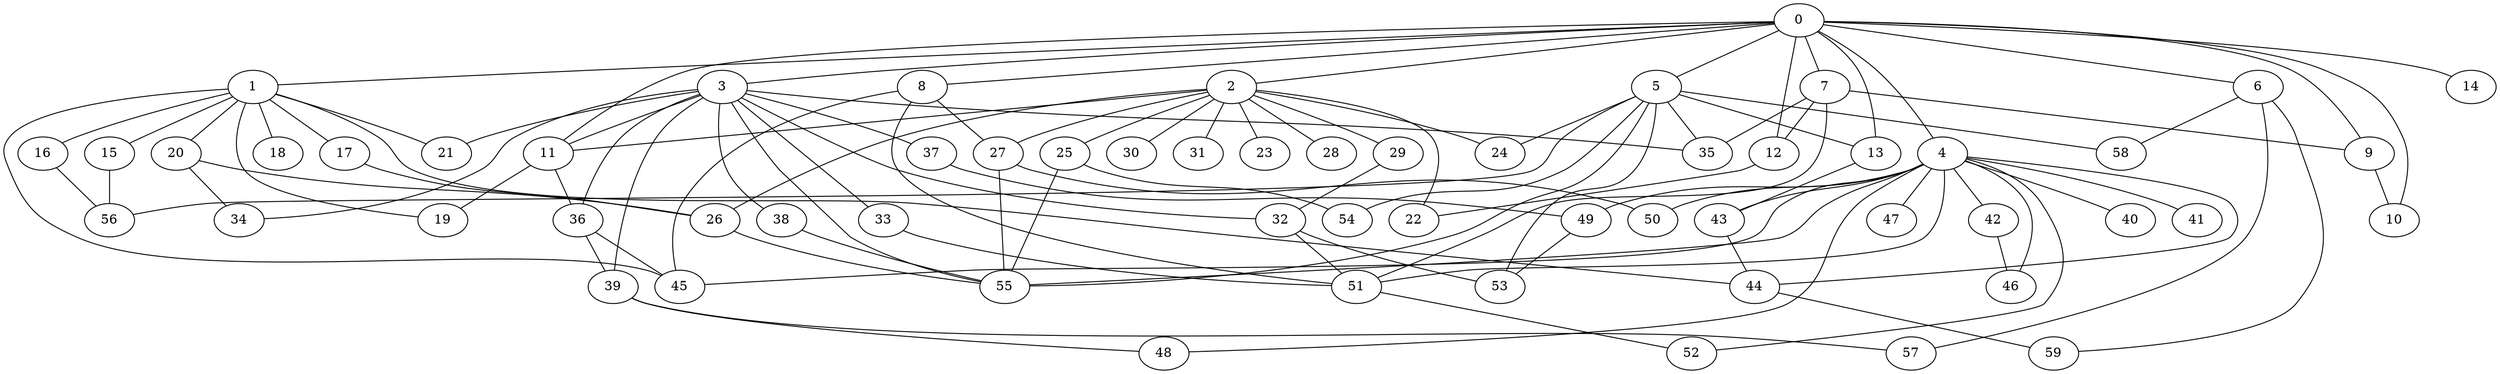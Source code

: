 
graph graphname {
    0 -- 1
0 -- 2
0 -- 3
0 -- 4
0 -- 5
0 -- 6
0 -- 7
0 -- 8
0 -- 9
0 -- 10
0 -- 11
0 -- 12
0 -- 13
0 -- 14
1 -- 15
1 -- 16
1 -- 17
1 -- 18
1 -- 19
1 -- 20
1 -- 21
1 -- 45
1 -- 44
2 -- 22
2 -- 23
2 -- 24
2 -- 25
2 -- 26
2 -- 27
2 -- 28
2 -- 29
2 -- 30
2 -- 31
2 -- 11
3 -- 32
3 -- 34
3 -- 35
3 -- 36
3 -- 37
3 -- 38
3 -- 33
3 -- 39
3 -- 21
3 -- 11
3 -- 55
4 -- 40
4 -- 41
4 -- 42
4 -- 43
4 -- 44
4 -- 45
4 -- 46
4 -- 47
4 -- 48
4 -- 49
4 -- 50
4 -- 51
4 -- 52
4 -- 55
5 -- 56
5 -- 53
5 -- 54
5 -- 55
5 -- 13
5 -- 35
5 -- 24
5 -- 58
6 -- 57
6 -- 58
6 -- 59
7 -- 12
7 -- 51
7 -- 9
7 -- 35
8 -- 45
8 -- 51
8 -- 27
9 -- 10
11 -- 19
11 -- 36
12 -- 22
13 -- 43
15 -- 56
16 -- 56
17 -- 26
20 -- 34
20 -- 26
25 -- 54
25 -- 55
26 -- 55
27 -- 55
27 -- 50
29 -- 32
32 -- 51
32 -- 53
33 -- 51
36 -- 39
36 -- 45
37 -- 49
38 -- 55
39 -- 57
39 -- 48
42 -- 46
43 -- 44
44 -- 59
49 -- 53
51 -- 52

}
